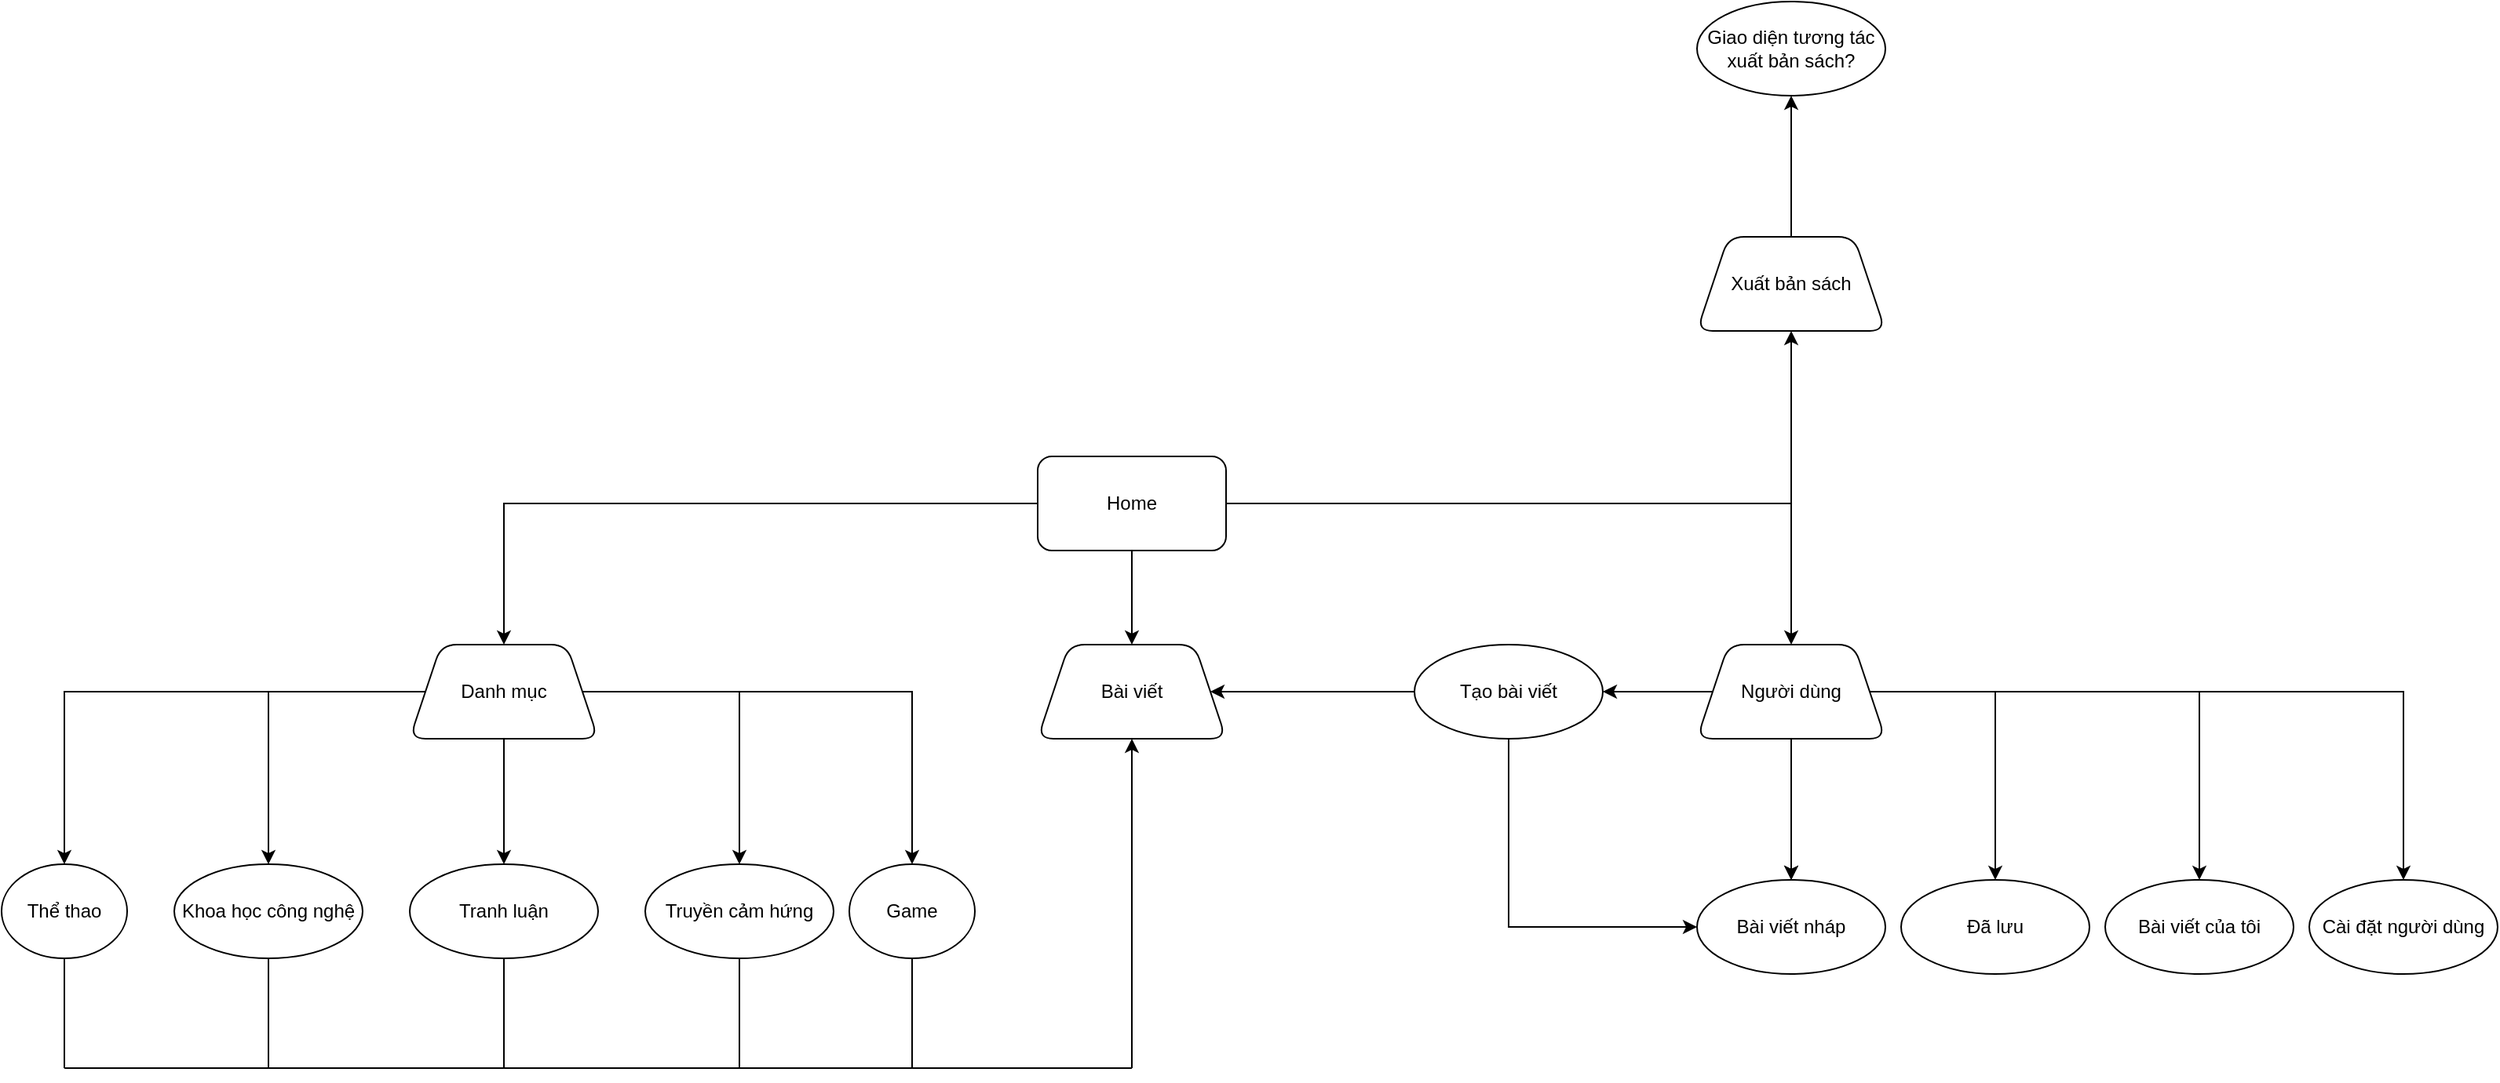 <mxfile version="20.3.0" type="github">
  <diagram id="JnsLUQ7ZktXSqWJvgSKb" name="Page-1">
    <mxGraphModel dx="2272" dy="1873" grid="1" gridSize="10" guides="1" tooltips="1" connect="1" arrows="1" fold="1" page="1" pageScale="1" pageWidth="850" pageHeight="1100" math="0" shadow="0">
      <root>
        <mxCell id="0" />
        <mxCell id="1" parent="0" />
        <mxCell id="WjUBRMUbD-7mM8TeqNFB-3" value="" style="edgeStyle=orthogonalEdgeStyle;rounded=0;orthogonalLoop=1;jettySize=auto;html=1;" edge="1" parent="1" source="WjUBRMUbD-7mM8TeqNFB-1" target="WjUBRMUbD-7mM8TeqNFB-2">
          <mxGeometry relative="1" as="geometry" />
        </mxCell>
        <mxCell id="WjUBRMUbD-7mM8TeqNFB-8" value="" style="edgeStyle=orthogonalEdgeStyle;rounded=0;orthogonalLoop=1;jettySize=auto;html=1;" edge="1" parent="1" source="WjUBRMUbD-7mM8TeqNFB-1" target="WjUBRMUbD-7mM8TeqNFB-7">
          <mxGeometry relative="1" as="geometry" />
        </mxCell>
        <mxCell id="WjUBRMUbD-7mM8TeqNFB-10" value="" style="edgeStyle=orthogonalEdgeStyle;rounded=0;orthogonalLoop=1;jettySize=auto;html=1;" edge="1" parent="1" source="WjUBRMUbD-7mM8TeqNFB-1" target="WjUBRMUbD-7mM8TeqNFB-9">
          <mxGeometry relative="1" as="geometry" />
        </mxCell>
        <mxCell id="WjUBRMUbD-7mM8TeqNFB-55" value="" style="edgeStyle=orthogonalEdgeStyle;rounded=0;orthogonalLoop=1;jettySize=auto;html=1;fontSize=17;" edge="1" parent="1" source="WjUBRMUbD-7mM8TeqNFB-1" target="WjUBRMUbD-7mM8TeqNFB-54">
          <mxGeometry relative="1" as="geometry" />
        </mxCell>
        <mxCell id="WjUBRMUbD-7mM8TeqNFB-1" value="Home" style="rounded=1;whiteSpace=wrap;html=1;" vertex="1" parent="1">
          <mxGeometry x="320" y="50" width="120" height="60" as="geometry" />
        </mxCell>
        <mxCell id="WjUBRMUbD-7mM8TeqNFB-12" value="" style="edgeStyle=orthogonalEdgeStyle;rounded=0;orthogonalLoop=1;jettySize=auto;html=1;" edge="1" parent="1" source="WjUBRMUbD-7mM8TeqNFB-2" target="WjUBRMUbD-7mM8TeqNFB-11">
          <mxGeometry relative="1" as="geometry" />
        </mxCell>
        <mxCell id="WjUBRMUbD-7mM8TeqNFB-17" value="" style="edgeStyle=orthogonalEdgeStyle;rounded=0;orthogonalLoop=1;jettySize=auto;html=1;" edge="1" parent="1" source="WjUBRMUbD-7mM8TeqNFB-2" target="WjUBRMUbD-7mM8TeqNFB-16">
          <mxGeometry relative="1" as="geometry" />
        </mxCell>
        <mxCell id="WjUBRMUbD-7mM8TeqNFB-19" value="" style="edgeStyle=orthogonalEdgeStyle;rounded=0;orthogonalLoop=1;jettySize=auto;html=1;" edge="1" parent="1" source="WjUBRMUbD-7mM8TeqNFB-2" target="WjUBRMUbD-7mM8TeqNFB-18">
          <mxGeometry relative="1" as="geometry" />
        </mxCell>
        <mxCell id="WjUBRMUbD-7mM8TeqNFB-2" value="Danh mục" style="shape=trapezoid;perimeter=trapezoidPerimeter;whiteSpace=wrap;html=1;fixedSize=1;rounded=1;" vertex="1" parent="1">
          <mxGeometry x="-80" y="170" width="120" height="60" as="geometry" />
        </mxCell>
        <mxCell id="WjUBRMUbD-7mM8TeqNFB-42" value="" style="edgeStyle=orthogonalEdgeStyle;rounded=0;orthogonalLoop=1;jettySize=auto;html=1;fontSize=17;" edge="1" parent="1" source="WjUBRMUbD-7mM8TeqNFB-7" target="WjUBRMUbD-7mM8TeqNFB-41">
          <mxGeometry relative="1" as="geometry" />
        </mxCell>
        <mxCell id="WjUBRMUbD-7mM8TeqNFB-44" value="" style="edgeStyle=orthogonalEdgeStyle;rounded=0;orthogonalLoop=1;jettySize=auto;html=1;fontSize=17;" edge="1" parent="1" source="WjUBRMUbD-7mM8TeqNFB-7" target="WjUBRMUbD-7mM8TeqNFB-43">
          <mxGeometry relative="1" as="geometry" />
        </mxCell>
        <mxCell id="WjUBRMUbD-7mM8TeqNFB-46" value="" style="edgeStyle=orthogonalEdgeStyle;rounded=0;orthogonalLoop=1;jettySize=auto;html=1;fontSize=17;" edge="1" parent="1" source="WjUBRMUbD-7mM8TeqNFB-7" target="WjUBRMUbD-7mM8TeqNFB-45">
          <mxGeometry relative="1" as="geometry" />
        </mxCell>
        <mxCell id="WjUBRMUbD-7mM8TeqNFB-47" value="" style="edgeStyle=orthogonalEdgeStyle;rounded=0;orthogonalLoop=1;jettySize=auto;html=1;fontSize=17;" edge="1" parent="1" source="WjUBRMUbD-7mM8TeqNFB-7" target="WjUBRMUbD-7mM8TeqNFB-43">
          <mxGeometry relative="1" as="geometry" />
        </mxCell>
        <mxCell id="WjUBRMUbD-7mM8TeqNFB-49" value="" style="edgeStyle=orthogonalEdgeStyle;rounded=0;orthogonalLoop=1;jettySize=auto;html=1;fontSize=17;" edge="1" parent="1" source="WjUBRMUbD-7mM8TeqNFB-7" target="WjUBRMUbD-7mM8TeqNFB-48">
          <mxGeometry relative="1" as="geometry" />
        </mxCell>
        <mxCell id="WjUBRMUbD-7mM8TeqNFB-53" value="" style="edgeStyle=orthogonalEdgeStyle;rounded=0;orthogonalLoop=1;jettySize=auto;html=1;fontSize=17;" edge="1" parent="1" source="WjUBRMUbD-7mM8TeqNFB-7" target="WjUBRMUbD-7mM8TeqNFB-52">
          <mxGeometry relative="1" as="geometry" />
        </mxCell>
        <mxCell id="WjUBRMUbD-7mM8TeqNFB-7" value="Người dùng" style="shape=trapezoid;perimeter=trapezoidPerimeter;whiteSpace=wrap;html=1;fixedSize=1;rounded=1;" vertex="1" parent="1">
          <mxGeometry x="740" y="170" width="120" height="60" as="geometry" />
        </mxCell>
        <mxCell id="WjUBRMUbD-7mM8TeqNFB-9" value="Bài viết" style="shape=trapezoid;perimeter=trapezoidPerimeter;whiteSpace=wrap;html=1;fixedSize=1;rounded=1;" vertex="1" parent="1">
          <mxGeometry x="320" y="170" width="120" height="60" as="geometry" />
        </mxCell>
        <mxCell id="WjUBRMUbD-7mM8TeqNFB-11" value="Tranh luận" style="ellipse;whiteSpace=wrap;html=1;rounded=1;" vertex="1" parent="1">
          <mxGeometry x="-80" y="310" width="120" height="60" as="geometry" />
        </mxCell>
        <mxCell id="WjUBRMUbD-7mM8TeqNFB-16" value="Truyền cảm hứng" style="ellipse;whiteSpace=wrap;html=1;rounded=1;" vertex="1" parent="1">
          <mxGeometry x="70" y="310" width="120" height="60" as="geometry" />
        </mxCell>
        <mxCell id="WjUBRMUbD-7mM8TeqNFB-18" value="Khoa học công nghệ" style="ellipse;whiteSpace=wrap;html=1;rounded=1;" vertex="1" parent="1">
          <mxGeometry x="-230" y="310" width="120" height="60" as="geometry" />
        </mxCell>
        <mxCell id="WjUBRMUbD-7mM8TeqNFB-20" value="" style="endArrow=classic;html=1;rounded=0;exitX=0;exitY=0.5;exitDx=0;exitDy=0;entryX=0.5;entryY=0;entryDx=0;entryDy=0;" edge="1" parent="1" source="WjUBRMUbD-7mM8TeqNFB-2" target="WjUBRMUbD-7mM8TeqNFB-21">
          <mxGeometry width="50" height="50" relative="1" as="geometry">
            <mxPoint x="-140" y="370" as="sourcePoint" />
            <mxPoint x="-300" y="310" as="targetPoint" />
            <Array as="points">
              <mxPoint x="-300" y="200" />
            </Array>
          </mxGeometry>
        </mxCell>
        <mxCell id="WjUBRMUbD-7mM8TeqNFB-21" value="Thể thao" style="ellipse;whiteSpace=wrap;html=1;" vertex="1" parent="1">
          <mxGeometry x="-340" y="310" width="80" height="60" as="geometry" />
        </mxCell>
        <mxCell id="WjUBRMUbD-7mM8TeqNFB-22" value="" style="endArrow=classic;html=1;rounded=0;exitX=1;exitY=0.5;exitDx=0;exitDy=0;" edge="1" parent="1" source="WjUBRMUbD-7mM8TeqNFB-2" target="WjUBRMUbD-7mM8TeqNFB-23">
          <mxGeometry width="50" height="50" relative="1" as="geometry">
            <mxPoint x="220" y="400" as="sourcePoint" />
            <mxPoint x="240" y="340" as="targetPoint" />
            <Array as="points">
              <mxPoint x="240" y="200" />
            </Array>
          </mxGeometry>
        </mxCell>
        <mxCell id="WjUBRMUbD-7mM8TeqNFB-23" value="Game" style="ellipse;whiteSpace=wrap;html=1;" vertex="1" parent="1">
          <mxGeometry x="200" y="310" width="80" height="60" as="geometry" />
        </mxCell>
        <mxCell id="WjUBRMUbD-7mM8TeqNFB-30" value="" style="endArrow=none;html=1;rounded=0;entryX=0.5;entryY=1;entryDx=0;entryDy=0;" edge="1" parent="1" target="WjUBRMUbD-7mM8TeqNFB-21">
          <mxGeometry width="50" height="50" relative="1" as="geometry">
            <mxPoint x="-300" y="440" as="sourcePoint" />
            <mxPoint x="-310" y="380" as="targetPoint" />
          </mxGeometry>
        </mxCell>
        <mxCell id="WjUBRMUbD-7mM8TeqNFB-31" value="" style="endArrow=none;html=1;rounded=0;entryX=0.5;entryY=1;entryDx=0;entryDy=0;" edge="1" parent="1" target="WjUBRMUbD-7mM8TeqNFB-16">
          <mxGeometry width="50" height="50" relative="1" as="geometry">
            <mxPoint x="130" y="440" as="sourcePoint" />
            <mxPoint x="129.5" y="390" as="targetPoint" />
          </mxGeometry>
        </mxCell>
        <mxCell id="WjUBRMUbD-7mM8TeqNFB-32" value="" style="endArrow=none;html=1;rounded=0;entryX=0.5;entryY=1;entryDx=0;entryDy=0;" edge="1" parent="1" target="WjUBRMUbD-7mM8TeqNFB-11">
          <mxGeometry width="50" height="50" relative="1" as="geometry">
            <mxPoint x="-20" y="440" as="sourcePoint" />
            <mxPoint x="-9.5" y="400" as="targetPoint" />
          </mxGeometry>
        </mxCell>
        <mxCell id="WjUBRMUbD-7mM8TeqNFB-33" value="" style="endArrow=none;html=1;rounded=0;entryX=0.5;entryY=1;entryDx=0;entryDy=0;" edge="1" parent="1" target="WjUBRMUbD-7mM8TeqNFB-23">
          <mxGeometry width="50" height="50" relative="1" as="geometry">
            <mxPoint x="240" y="440" as="sourcePoint" />
            <mxPoint x="240" y="380" as="targetPoint" />
          </mxGeometry>
        </mxCell>
        <mxCell id="WjUBRMUbD-7mM8TeqNFB-34" value="" style="endArrow=none;html=1;rounded=0;entryX=0.5;entryY=1;entryDx=0;entryDy=0;" edge="1" parent="1" target="WjUBRMUbD-7mM8TeqNFB-18">
          <mxGeometry width="50" height="50" relative="1" as="geometry">
            <mxPoint x="-170" y="440" as="sourcePoint" />
            <mxPoint x="-170.5" y="400" as="targetPoint" />
          </mxGeometry>
        </mxCell>
        <mxCell id="WjUBRMUbD-7mM8TeqNFB-35" value="" style="endArrow=none;html=1;rounded=0;" edge="1" parent="1">
          <mxGeometry width="50" height="50" relative="1" as="geometry">
            <mxPoint x="-300" y="440" as="sourcePoint" />
            <mxPoint x="380" y="440" as="targetPoint" />
          </mxGeometry>
        </mxCell>
        <mxCell id="WjUBRMUbD-7mM8TeqNFB-36" value="" style="endArrow=classic;html=1;rounded=0;entryX=0.5;entryY=1;entryDx=0;entryDy=0;" edge="1" parent="1" target="WjUBRMUbD-7mM8TeqNFB-9">
          <mxGeometry width="50" height="50" relative="1" as="geometry">
            <mxPoint x="380" y="440" as="sourcePoint" />
            <mxPoint x="310" y="360" as="targetPoint" />
          </mxGeometry>
        </mxCell>
        <mxCell id="WjUBRMUbD-7mM8TeqNFB-41" value="Bài viết của tôi" style="ellipse;whiteSpace=wrap;html=1;rounded=1;" vertex="1" parent="1">
          <mxGeometry x="1000" y="320" width="120" height="60" as="geometry" />
        </mxCell>
        <mxCell id="WjUBRMUbD-7mM8TeqNFB-43" value="Bài viết nháp" style="ellipse;whiteSpace=wrap;html=1;rounded=1;" vertex="1" parent="1">
          <mxGeometry x="740" y="320" width="120" height="60" as="geometry" />
        </mxCell>
        <mxCell id="WjUBRMUbD-7mM8TeqNFB-45" value="Đã lưu" style="ellipse;whiteSpace=wrap;html=1;rounded=1;" vertex="1" parent="1">
          <mxGeometry x="870" y="320" width="120" height="60" as="geometry" />
        </mxCell>
        <mxCell id="WjUBRMUbD-7mM8TeqNFB-48" value="Tạo bài viết" style="ellipse;whiteSpace=wrap;html=1;rounded=1;" vertex="1" parent="1">
          <mxGeometry x="560" y="170" width="120" height="60" as="geometry" />
        </mxCell>
        <mxCell id="WjUBRMUbD-7mM8TeqNFB-50" value="" style="endArrow=classic;html=1;rounded=0;fontSize=17;exitX=0.5;exitY=1;exitDx=0;exitDy=0;entryX=0;entryY=0.5;entryDx=0;entryDy=0;" edge="1" parent="1" source="WjUBRMUbD-7mM8TeqNFB-48" target="WjUBRMUbD-7mM8TeqNFB-43">
          <mxGeometry width="50" height="50" relative="1" as="geometry">
            <mxPoint x="810" y="410" as="sourcePoint" />
            <mxPoint x="860" y="360" as="targetPoint" />
            <Array as="points">
              <mxPoint x="620" y="350" />
            </Array>
          </mxGeometry>
        </mxCell>
        <mxCell id="WjUBRMUbD-7mM8TeqNFB-51" value="" style="endArrow=classic;html=1;rounded=0;fontSize=17;exitX=0;exitY=0.5;exitDx=0;exitDy=0;" edge="1" parent="1" source="WjUBRMUbD-7mM8TeqNFB-48" target="WjUBRMUbD-7mM8TeqNFB-9">
          <mxGeometry width="50" height="50" relative="1" as="geometry">
            <mxPoint x="810" y="410" as="sourcePoint" />
            <mxPoint x="860" y="360" as="targetPoint" />
          </mxGeometry>
        </mxCell>
        <mxCell id="WjUBRMUbD-7mM8TeqNFB-52" value="Cài đặt người dùng" style="ellipse;whiteSpace=wrap;html=1;rounded=1;" vertex="1" parent="1">
          <mxGeometry x="1130" y="320" width="120" height="60" as="geometry" />
        </mxCell>
        <mxCell id="WjUBRMUbD-7mM8TeqNFB-57" value="" style="edgeStyle=orthogonalEdgeStyle;rounded=0;orthogonalLoop=1;jettySize=auto;html=1;fontSize=17;" edge="1" parent="1" source="WjUBRMUbD-7mM8TeqNFB-54" target="WjUBRMUbD-7mM8TeqNFB-56">
          <mxGeometry relative="1" as="geometry" />
        </mxCell>
        <mxCell id="WjUBRMUbD-7mM8TeqNFB-54" value="Xuất bản sách" style="shape=trapezoid;perimeter=trapezoidPerimeter;whiteSpace=wrap;html=1;fixedSize=1;rounded=1;" vertex="1" parent="1">
          <mxGeometry x="740" y="-90" width="120" height="60" as="geometry" />
        </mxCell>
        <mxCell id="WjUBRMUbD-7mM8TeqNFB-56" value="Giao diện tương tác xuất bản sách?" style="ellipse;whiteSpace=wrap;html=1;rounded=1;" vertex="1" parent="1">
          <mxGeometry x="740" y="-240" width="120" height="60" as="geometry" />
        </mxCell>
      </root>
    </mxGraphModel>
  </diagram>
</mxfile>
